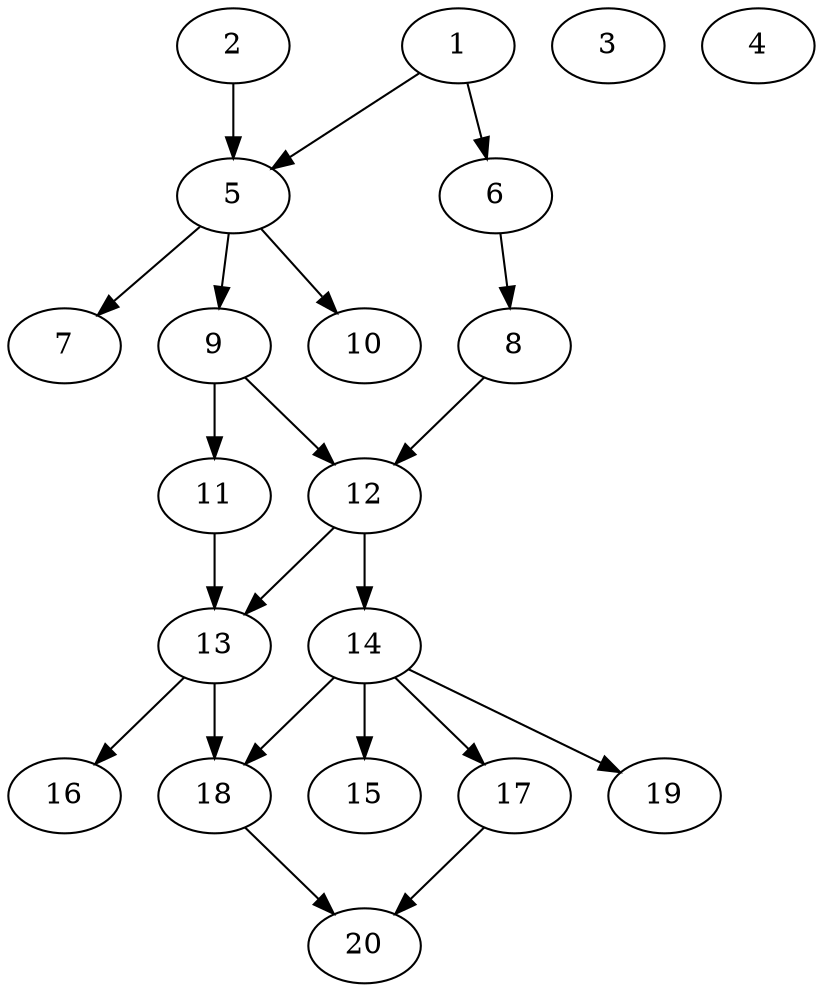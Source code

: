 // DAG automatically generated by daggen at Fri Jul 22 09:09:33 2022
// ./daggen --dot -n 20 --ccr 0.5 --fat 0.5 --regular 0.5 --density 0.6
digraph G {
  1 [compute_size="368293445632", trans_size="306199", result_size="9216", ram="45022656",alpha="0.19"]
  1 -> 5 [size ="9216"]
  1 -> 6 [size ="9216"]
  2 [compute_size="3855367438", trans_size="734012", result_size="13312", ram="7412176",alpha="0.11"]
  2 -> 5 [size ="13312"]
  3 [compute_size="310050471848", trans_size="502452", result_size="0", ram="37188436",alpha="0.19"]
  4 [compute_size="24185349742", trans_size="613613", result_size="0", ram="22699432",alpha="0.05"]
  5 [compute_size="396496940881", trans_size="950678", result_size="54272", ram="16794932",alpha="0.15"]
  5 -> 7 [size ="54272"]
  5 -> 9 [size ="54272"]
  5 -> 10 [size ="54272"]
  6 [compute_size="782757789696", trans_size="733710", result_size="54272", ram="21336982",alpha="0.11"]
  6 -> 8 [size ="54272"]
  7 [compute_size="782757789696", trans_size="549984", result_size="0", ram="15323092",alpha="0.18"]
  8 [compute_size="549755813888", trans_size="193809", result_size="91136", ram="3904806",alpha="0.07"]
  8 -> 12 [size ="91136"]
  9 [compute_size="8589934592", trans_size="277157", result_size="70656", ram="20354800",alpha="0.11"]
  9 -> 11 [size ="70656"]
  9 -> 12 [size ="70656"]
  10 [compute_size="368293445632", trans_size="300318", result_size="0", ram="3450004",alpha="0.01"]
  11 [compute_size="533267580404", trans_size="40028", result_size="91136", ram="40997864",alpha="0.18"]
  11 -> 13 [size ="91136"]
  12 [compute_size="5347162370", trans_size="234955", result_size="9216", ram="21548608",alpha="0.10"]
  12 -> 13 [size ="9216"]
  12 -> 14 [size ="9216"]
  13 [compute_size="306404346248", trans_size="766179", result_size="1024", ram="52019896",alpha="0.03"]
  13 -> 16 [size ="1024"]
  13 -> 18 [size ="1024"]
  14 [compute_size="3094673731", trans_size="810080", result_size="29696", ram="22166216",alpha="0.01"]
  14 -> 15 [size ="29696"]
  14 -> 17 [size ="29696"]
  14 -> 18 [size ="29696"]
  14 -> 19 [size ="29696"]
  15 [compute_size="1972263731", trans_size="521908", result_size="0", ram="19800270",alpha="0.17"]
  16 [compute_size="1073741824000", trans_size="999316", result_size="0", ram="41454144",alpha="0.00"]
  17 [compute_size="7887436699", trans_size="240585", result_size="1024", ram="34401900",alpha="0.19"]
  17 -> 20 [size ="1024"]
  18 [compute_size="134217728000", trans_size="966096", result_size="1024", ram="37239080",alpha="0.02"]
  18 -> 20 [size ="1024"]
  19 [compute_size="4788959534", trans_size="377166", result_size="0", ram="26790300",alpha="0.17"]
  20 [compute_size="8589934592", trans_size="142006", result_size="0", ram="14310834",alpha="0.08"]
}